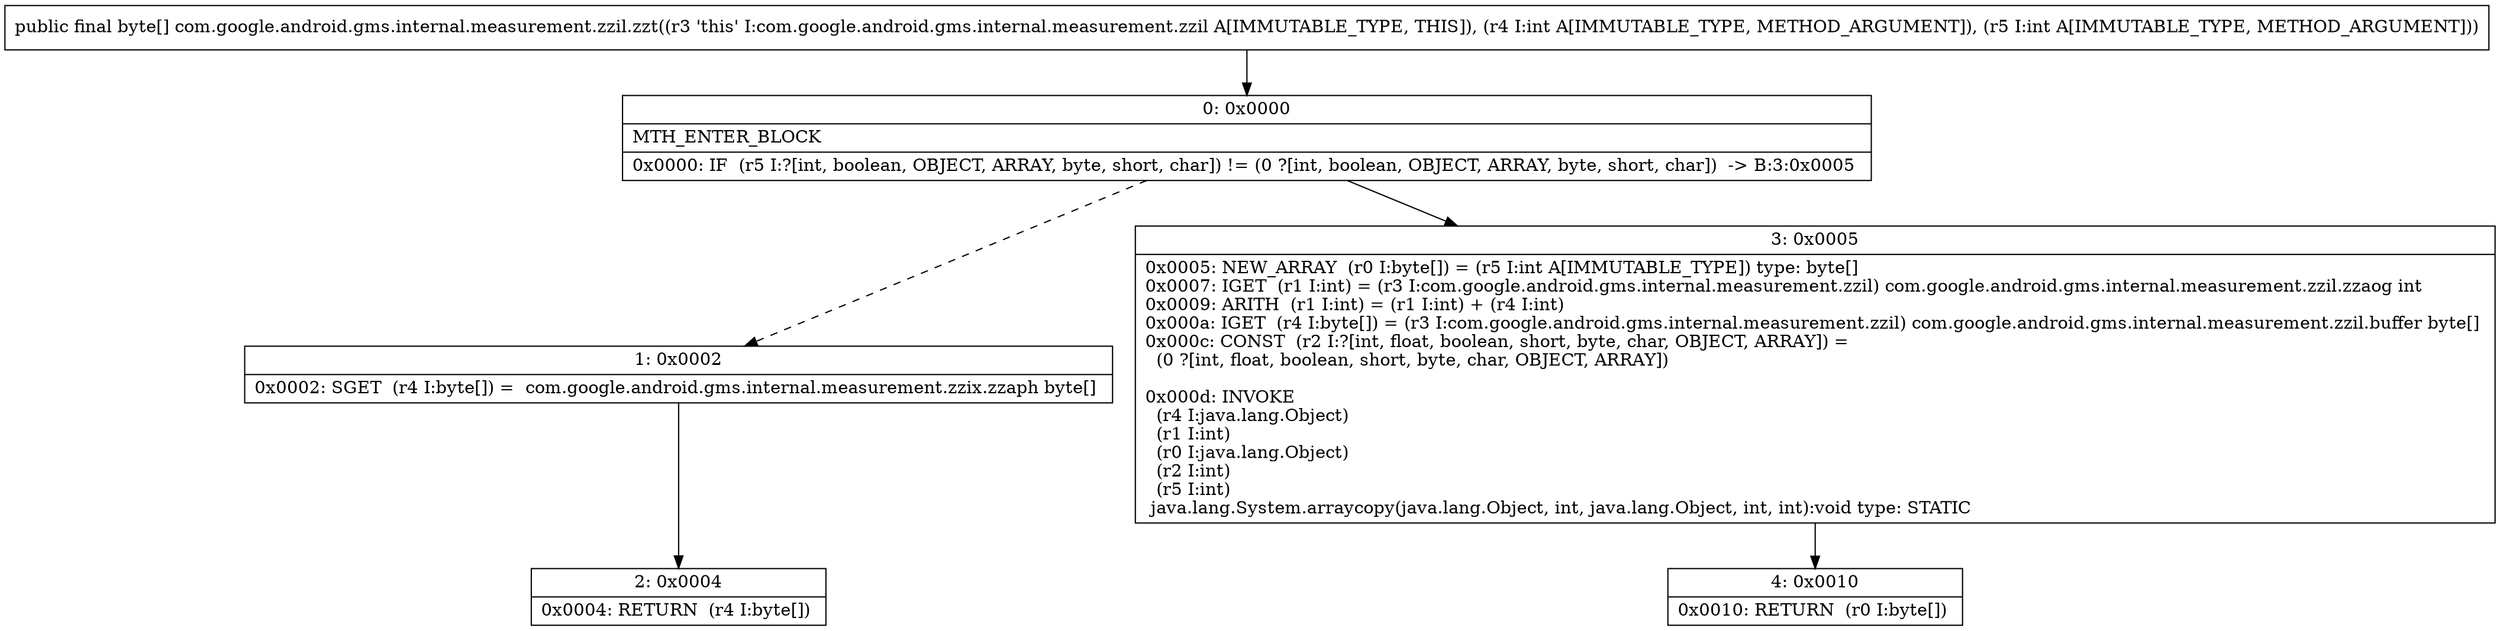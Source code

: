 digraph "CFG forcom.google.android.gms.internal.measurement.zzil.zzt(II)[B" {
Node_0 [shape=record,label="{0\:\ 0x0000|MTH_ENTER_BLOCK\l|0x0000: IF  (r5 I:?[int, boolean, OBJECT, ARRAY, byte, short, char]) != (0 ?[int, boolean, OBJECT, ARRAY, byte, short, char])  \-\> B:3:0x0005 \l}"];
Node_1 [shape=record,label="{1\:\ 0x0002|0x0002: SGET  (r4 I:byte[]) =  com.google.android.gms.internal.measurement.zzix.zzaph byte[] \l}"];
Node_2 [shape=record,label="{2\:\ 0x0004|0x0004: RETURN  (r4 I:byte[]) \l}"];
Node_3 [shape=record,label="{3\:\ 0x0005|0x0005: NEW_ARRAY  (r0 I:byte[]) = (r5 I:int A[IMMUTABLE_TYPE]) type: byte[] \l0x0007: IGET  (r1 I:int) = (r3 I:com.google.android.gms.internal.measurement.zzil) com.google.android.gms.internal.measurement.zzil.zzaog int \l0x0009: ARITH  (r1 I:int) = (r1 I:int) + (r4 I:int) \l0x000a: IGET  (r4 I:byte[]) = (r3 I:com.google.android.gms.internal.measurement.zzil) com.google.android.gms.internal.measurement.zzil.buffer byte[] \l0x000c: CONST  (r2 I:?[int, float, boolean, short, byte, char, OBJECT, ARRAY]) = \l  (0 ?[int, float, boolean, short, byte, char, OBJECT, ARRAY])\l \l0x000d: INVOKE  \l  (r4 I:java.lang.Object)\l  (r1 I:int)\l  (r0 I:java.lang.Object)\l  (r2 I:int)\l  (r5 I:int)\l java.lang.System.arraycopy(java.lang.Object, int, java.lang.Object, int, int):void type: STATIC \l}"];
Node_4 [shape=record,label="{4\:\ 0x0010|0x0010: RETURN  (r0 I:byte[]) \l}"];
MethodNode[shape=record,label="{public final byte[] com.google.android.gms.internal.measurement.zzil.zzt((r3 'this' I:com.google.android.gms.internal.measurement.zzil A[IMMUTABLE_TYPE, THIS]), (r4 I:int A[IMMUTABLE_TYPE, METHOD_ARGUMENT]), (r5 I:int A[IMMUTABLE_TYPE, METHOD_ARGUMENT])) }"];
MethodNode -> Node_0;
Node_0 -> Node_1[style=dashed];
Node_0 -> Node_3;
Node_1 -> Node_2;
Node_3 -> Node_4;
}

